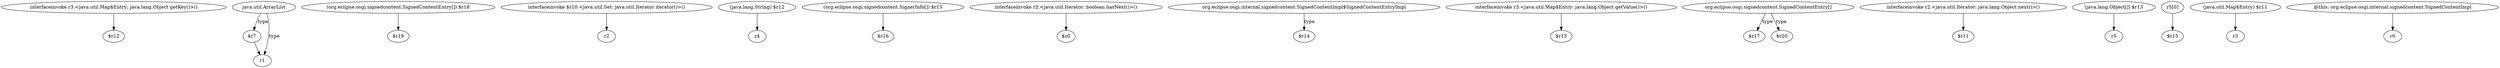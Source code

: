 digraph g {
0[label="interfaceinvoke r3.<java.util.Map$Entry: java.lang.Object getKey()>()"]
1[label="$r12"]
0->1[label=""]
2[label="$r7"]
3[label="r1"]
2->3[label=""]
4[label="(org.eclipse.osgi.signedcontent.SignedContentEntry[]) $r18"]
5[label="$r19"]
4->5[label=""]
6[label="interfaceinvoke $r10.<java.util.Set: java.util.Iterator iterator()>()"]
7[label="r2"]
6->7[label=""]
8[label="(java.lang.String) $r12"]
9[label="r4"]
8->9[label=""]
10[label="(org.eclipse.osgi.signedcontent.SignerInfo[]) $r15"]
11[label="$r16"]
10->11[label=""]
12[label="interfaceinvoke r2.<java.util.Iterator: boolean hasNext()>()"]
13[label="$z0"]
12->13[label=""]
14[label="org.eclipse.osgi.internal.signedcontent.SignedContentImpl$SignedContentEntryImpl"]
15[label="$r14"]
14->15[label="type"]
16[label="java.util.ArrayList"]
16->2[label="type"]
17[label="interfaceinvoke r3.<java.util.Map$Entry: java.lang.Object getValue()>()"]
18[label="$r13"]
17->18[label=""]
19[label="org.eclipse.osgi.signedcontent.SignedContentEntry[]"]
20[label="$r17"]
19->20[label="type"]
21[label="$r20"]
19->21[label="type"]
22[label="interfaceinvoke r2.<java.util.Iterator: java.lang.Object next()>()"]
23[label="$r11"]
22->23[label=""]
24[label="(java.lang.Object[]) $r13"]
25[label="r5"]
24->25[label=""]
26[label="r5[0]"]
27[label="$r15"]
26->27[label=""]
28[label="(java.util.Map$Entry) $r11"]
29[label="r3"]
28->29[label=""]
16->3[label="type"]
30[label="@this: org.eclipse.osgi.internal.signedcontent.SignedContentImpl"]
31[label="r0"]
30->31[label=""]
}